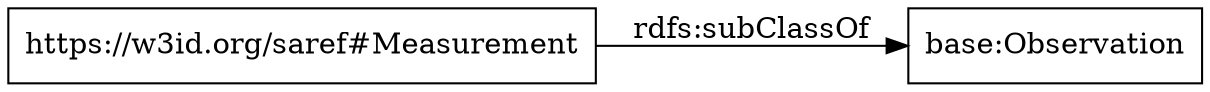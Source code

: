 digraph ar2dtool_diagram { 
rankdir=LR;
size="1000"
node [shape = rectangle, color="black"]; "https://w3id.org/saref#Measurement" "base:Observation" ; /*classes style*/
	"https://w3id.org/saref#Measurement" -> "base:Observation" [ label = "rdfs:subClassOf" ];

}
